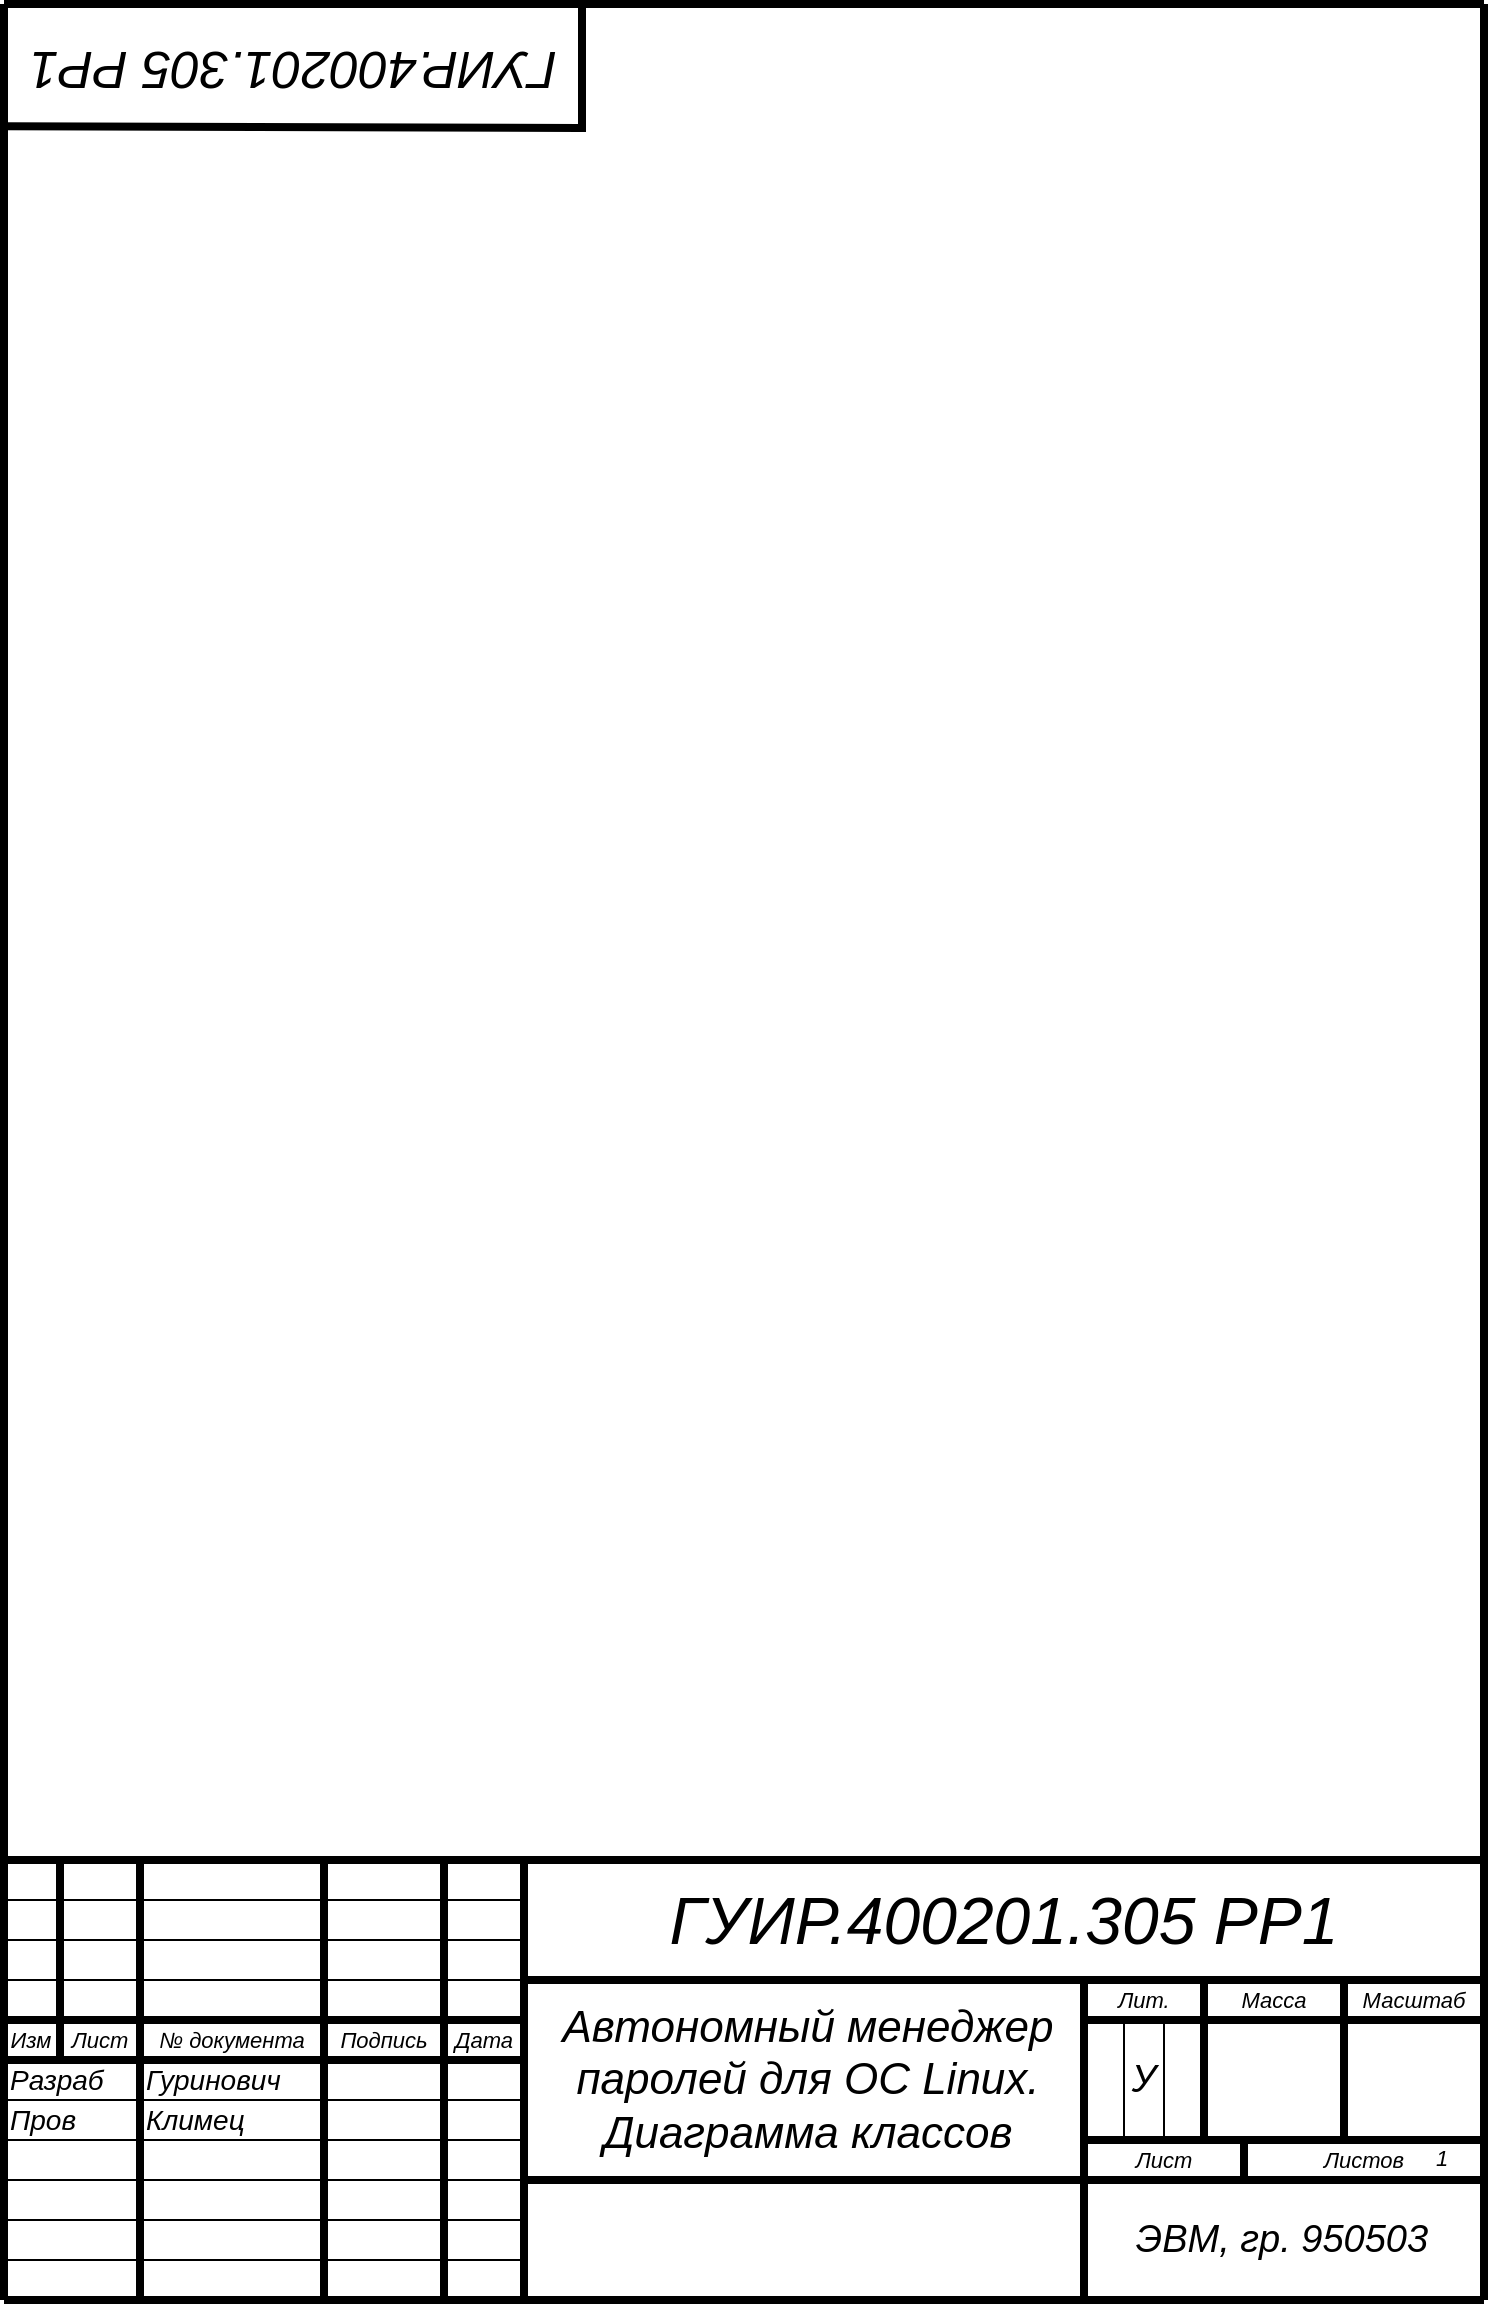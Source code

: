 <mxfile version="14.6.13" type="device"><diagram name="Страница-1" id="Страница-1"><mxGraphModel dx="2365" dy="1548" grid="1" gridSize="10" guides="1" tooltips="1" connect="1" arrows="1" fold="1" page="1" pageScale="1" pageWidth="827" pageHeight="1169" math="0" shadow="0"><root><mxCell id="0"/><mxCell id="1" parent="0"/><mxCell id="OV8xtc4_SxZHrRiX3Feu-145" value="" style="group" vertex="1" connectable="0" parent="1"><mxGeometry x="11" y="10" width="740" height="1148" as="geometry"/></mxCell><mxCell id="2" style="vsdxID=5;fillColor=#FFFFFF;gradientColor=none;shape=stencil(nY9LDoAgDERP0z3SI/i5BwkoRAUC+Lu9kGo0Lt3NtK/tFLCOWngFnMUU3Kg2I5MGbIBzY7UKJmUF2ALWvQtqCG6xkrwXhSxqdmvZsNNcxViZ4ewgT64jdDL2hf4E7wsXmsWThd549765c4l+xvYE);strokeColor=#000000;strokeWidth=4;spacingTop=-1;spacingBottom=-1;spacingLeft=-1;spacingRight=-1;labelBackgroundColor=#ffffff;rounded=0;html=1;whiteSpace=wrap;" parent="OV8xtc4_SxZHrRiX3Feu-145" vertex="1"><mxGeometry y="928" width="740" height="220" as="geometry"/></mxCell><mxCell id="131" style="vsdxID=30;edgeStyle=none;startArrow=none;endArrow=none;startSize=5;endSize=5;strokeWidth=4;strokeColor=#000000;spacingTop=-1;spacingBottom=-1;spacingLeft=-1;spacingRight=-1;verticalAlign=middle;html=1;labelBackgroundColor=#ffffff;rounded=0;" parent="OV8xtc4_SxZHrRiX3Feu-145" edge="1"><mxGeometry as="geometry"><Array as="points"/><mxPoint x="28" y="928" as="sourcePoint"/><mxPoint x="28" y="1028" as="targetPoint"/></mxGeometry></mxCell><mxCell id="130" style="vsdxID=29;edgeStyle=none;startArrow=none;endArrow=none;startSize=5;endSize=5;strokeColor=#000000;spacingTop=-1;spacingBottom=-1;spacingLeft=-1;spacingRight=-1;verticalAlign=middle;html=1;labelBackgroundColor=#ffffff;rounded=0;" parent="OV8xtc4_SxZHrRiX3Feu-145" edge="1"><mxGeometry as="geometry"><mxPoint as="offset"/><Array as="points"/><mxPoint y="1128" as="sourcePoint"/><mxPoint x="260" y="1128" as="targetPoint"/></mxGeometry></mxCell><mxCell id="129" style="vsdxID=28;edgeStyle=none;startArrow=none;endArrow=none;startSize=5;endSize=5;strokeColor=#000000;spacingTop=-1;spacingBottom=-1;spacingLeft=-1;spacingRight=-1;verticalAlign=middle;html=1;labelBackgroundColor=#ffffff;rounded=0;" parent="OV8xtc4_SxZHrRiX3Feu-145" edge="1"><mxGeometry as="geometry"><mxPoint as="offset"/><Array as="points"/><mxPoint y="1108" as="sourcePoint"/><mxPoint x="260" y="1108" as="targetPoint"/></mxGeometry></mxCell><mxCell id="128" style="vsdxID=27;edgeStyle=none;startArrow=none;endArrow=none;startSize=5;endSize=5;strokeColor=#000000;spacingTop=-1;spacingBottom=-1;spacingLeft=-1;spacingRight=-1;verticalAlign=middle;html=1;labelBackgroundColor=#ffffff;rounded=0;" parent="OV8xtc4_SxZHrRiX3Feu-145" edge="1"><mxGeometry as="geometry"><mxPoint as="offset"/><Array as="points"/><mxPoint y="1088" as="sourcePoint"/><mxPoint x="260" y="1088" as="targetPoint"/></mxGeometry></mxCell><mxCell id="127" style="vsdxID=26;edgeStyle=none;startArrow=none;endArrow=none;startSize=5;endSize=5;strokeColor=#000000;spacingTop=-1;spacingBottom=-1;spacingLeft=-1;spacingRight=-1;verticalAlign=middle;html=1;labelBackgroundColor=#ffffff;rounded=0;" parent="OV8xtc4_SxZHrRiX3Feu-145" edge="1"><mxGeometry as="geometry"><mxPoint as="offset"/><Array as="points"/><mxPoint y="1068" as="sourcePoint"/><mxPoint x="260" y="1068" as="targetPoint"/></mxGeometry></mxCell><mxCell id="126" style="vsdxID=25;edgeStyle=none;startArrow=none;endArrow=none;startSize=5;endSize=5;strokeColor=#000000;spacingTop=-1;spacingBottom=-1;spacingLeft=-1;spacingRight=-1;verticalAlign=middle;html=1;labelBackgroundColor=#ffffff;rounded=0;" parent="OV8xtc4_SxZHrRiX3Feu-145" edge="1"><mxGeometry as="geometry"><mxPoint as="offset"/><Array as="points"/><mxPoint y="1048" as="sourcePoint"/><mxPoint x="260" y="1048" as="targetPoint"/></mxGeometry></mxCell><mxCell id="125" style="vsdxID=24;edgeStyle=none;startArrow=none;endArrow=none;startSize=5;endSize=5;strokeWidth=4;strokeColor=#000000;spacingTop=-1;spacingBottom=-1;spacingLeft=-1;spacingRight=-1;verticalAlign=middle;html=1;labelBackgroundColor=#ffffff;rounded=0;" parent="OV8xtc4_SxZHrRiX3Feu-145" edge="1"><mxGeometry as="geometry"><mxPoint as="offset"/><Array as="points"/><mxPoint y="1028" as="sourcePoint"/><mxPoint x="260" y="1028" as="targetPoint"/></mxGeometry></mxCell><mxCell id="124" style="vsdxID=23;edgeStyle=none;startArrow=none;endArrow=none;startSize=5;endSize=5;strokeWidth=4;strokeColor=#000000;spacingTop=-1;spacingBottom=-1;spacingLeft=-1;spacingRight=-1;verticalAlign=middle;html=1;labelBackgroundColor=#ffffff;rounded=0;" parent="OV8xtc4_SxZHrRiX3Feu-145" edge="1"><mxGeometry as="geometry"><mxPoint as="offset"/><Array as="points"/><mxPoint y="1008" as="sourcePoint"/><mxPoint x="260" y="1008" as="targetPoint"/></mxGeometry></mxCell><mxCell id="123" style="vsdxID=22;edgeStyle=none;startArrow=none;endArrow=none;startSize=5;endSize=5;strokeColor=#000000;spacingTop=-1;spacingBottom=-1;spacingLeft=-1;spacingRight=-1;verticalAlign=middle;html=1;labelBackgroundColor=#ffffff;rounded=0;" parent="OV8xtc4_SxZHrRiX3Feu-145" edge="1"><mxGeometry as="geometry"><mxPoint as="offset"/><Array as="points"/><mxPoint y="988" as="sourcePoint"/><mxPoint x="260" y="988" as="targetPoint"/></mxGeometry></mxCell><mxCell id="122" style="vsdxID=21;edgeStyle=none;startArrow=none;endArrow=none;startSize=5;endSize=5;strokeColor=#000000;spacingTop=-1;spacingBottom=-1;spacingLeft=-1;spacingRight=-1;verticalAlign=middle;html=1;labelBackgroundColor=#ffffff;rounded=0;" parent="OV8xtc4_SxZHrRiX3Feu-145" edge="1"><mxGeometry as="geometry"><mxPoint as="offset"/><Array as="points"/><mxPoint y="968" as="sourcePoint"/><mxPoint x="260" y="968" as="targetPoint"/></mxGeometry></mxCell><mxCell id="121" style="vsdxID=20;edgeStyle=none;startArrow=none;endArrow=none;startSize=5;endSize=5;strokeColor=#000000;spacingTop=-1;spacingBottom=-1;spacingLeft=-1;spacingRight=-1;verticalAlign=middle;html=1;labelBackgroundColor=#ffffff;rounded=0;" parent="OV8xtc4_SxZHrRiX3Feu-145" edge="1"><mxGeometry as="geometry"><mxPoint as="offset"/><Array as="points"/><mxPoint y="948" as="sourcePoint"/><mxPoint x="260" y="948" as="targetPoint"/></mxGeometry></mxCell><mxCell id="120" style="vsdxID=19;edgeStyle=none;startArrow=none;endArrow=none;startSize=5;endSize=5;strokeWidth=4;strokeColor=#000000;spacingTop=-1;spacingBottom=-1;spacingLeft=-1;spacingRight=-1;verticalAlign=middle;html=1;labelBackgroundColor=#ffffff;rounded=0;" parent="OV8xtc4_SxZHrRiX3Feu-145" edge="1"><mxGeometry as="geometry"><Array as="points"/><mxPoint x="68" y="928" as="sourcePoint"/><mxPoint x="68" y="1148" as="targetPoint"/></mxGeometry></mxCell><mxCell id="119" style="vsdxID=18;edgeStyle=none;startArrow=none;endArrow=none;startSize=5;endSize=5;strokeWidth=4;strokeColor=#000000;spacingTop=-1;spacingBottom=-1;spacingLeft=-1;spacingRight=-1;verticalAlign=middle;html=1;labelBackgroundColor=#ffffff;rounded=0;" parent="OV8xtc4_SxZHrRiX3Feu-145" edge="1"><mxGeometry as="geometry"><Array as="points"/><mxPoint x="160" y="928" as="sourcePoint"/><mxPoint x="160" y="1148" as="targetPoint"/></mxGeometry></mxCell><mxCell id="118" style="vsdxID=17;edgeStyle=none;startArrow=none;endArrow=none;startSize=5;endSize=5;strokeWidth=4;strokeColor=#000000;spacingTop=-1;spacingBottom=-1;spacingLeft=-1;spacingRight=-1;verticalAlign=middle;html=1;labelBackgroundColor=#ffffff;rounded=0;" parent="OV8xtc4_SxZHrRiX3Feu-145" edge="1"><mxGeometry as="geometry"><Array as="points"/><mxPoint x="220" y="928" as="sourcePoint"/><mxPoint x="220" y="1148" as="targetPoint"/></mxGeometry></mxCell><mxCell id="117" style="vsdxID=16;edgeStyle=none;startArrow=none;endArrow=none;startSize=5;endSize=5;strokeWidth=4;strokeColor=#000000;spacingTop=-1;spacingBottom=-1;spacingLeft=-1;spacingRight=-1;verticalAlign=middle;html=1;labelBackgroundColor=#ffffff;rounded=0;" parent="OV8xtc4_SxZHrRiX3Feu-145" edge="1"><mxGeometry as="geometry"><Array as="points"/><mxPoint x="670" y="988" as="sourcePoint"/><mxPoint x="670" y="1068" as="targetPoint"/></mxGeometry></mxCell><mxCell id="116" style="vsdxID=15;edgeStyle=none;startArrow=none;endArrow=none;startSize=5;endSize=5;strokeWidth=4;strokeColor=#000000;spacingTop=-1;spacingBottom=-1;spacingLeft=-1;spacingRight=-1;verticalAlign=middle;html=1;labelBackgroundColor=#ffffff;rounded=0;" parent="OV8xtc4_SxZHrRiX3Feu-145" edge="1"><mxGeometry as="geometry"><Array as="points"/><mxPoint x="620" y="1068" as="sourcePoint"/><mxPoint x="620" y="1088" as="targetPoint"/></mxGeometry></mxCell><mxCell id="115" style="vsdxID=14;edgeStyle=none;startArrow=none;endArrow=none;startSize=5;endSize=5;strokeColor=#000000;spacingTop=-1;spacingBottom=-1;spacingLeft=-1;spacingRight=-1;verticalAlign=middle;html=1;labelBackgroundColor=#ffffff;rounded=0;" parent="OV8xtc4_SxZHrRiX3Feu-145" edge="1"><mxGeometry as="geometry"><Array as="points"/><mxPoint x="580" y="1008" as="sourcePoint"/><mxPoint x="580" y="1068" as="targetPoint"/></mxGeometry></mxCell><mxCell id="114" style="vsdxID=13;edgeStyle=none;startArrow=none;endArrow=none;startSize=5;endSize=5;strokeColor=#000000;spacingTop=-1;spacingBottom=-1;spacingLeft=-1;spacingRight=-1;verticalAlign=middle;html=1;labelBackgroundColor=#ffffff;rounded=0;" parent="OV8xtc4_SxZHrRiX3Feu-145" edge="1"><mxGeometry as="geometry"><Array as="points"/><mxPoint x="560" y="1008" as="sourcePoint"/><mxPoint x="560" y="1068" as="targetPoint"/></mxGeometry></mxCell><mxCell id="113" style="vsdxID=12;edgeStyle=none;startArrow=none;endArrow=none;startSize=5;endSize=5;strokeWidth=4;strokeColor=#000000;spacingTop=-1;spacingBottom=-1;spacingLeft=-1;spacingRight=-1;verticalAlign=middle;html=1;labelBackgroundColor=#ffffff;rounded=0;" parent="OV8xtc4_SxZHrRiX3Feu-145" edge="1"><mxGeometry as="geometry"><Array as="points"/><mxPoint x="600" y="988" as="sourcePoint"/><mxPoint x="600" y="1068" as="targetPoint"/></mxGeometry></mxCell><mxCell id="112" style="vsdxID=11;edgeStyle=none;startArrow=none;endArrow=none;startSize=5;endSize=5;strokeWidth=4;strokeColor=#000000;spacingTop=-1;spacingBottom=-1;spacingLeft=-1;spacingRight=-1;verticalAlign=middle;html=1;labelBackgroundColor=#ffffff;rounded=0;" parent="OV8xtc4_SxZHrRiX3Feu-145" edge="1"><mxGeometry as="geometry"><mxPoint as="offset"/><Array as="points"/><mxPoint x="540" y="1068" as="sourcePoint"/><mxPoint x="740" y="1068" as="targetPoint"/></mxGeometry></mxCell><mxCell id="111" style="vsdxID=10;edgeStyle=none;startArrow=none;endArrow=none;startSize=5;endSize=5;strokeWidth=4;strokeColor=#000000;spacingTop=-1;spacingBottom=-1;spacingLeft=-1;spacingRight=-1;verticalAlign=middle;html=1;labelBackgroundColor=#ffffff;rounded=0;" parent="OV8xtc4_SxZHrRiX3Feu-145" edge="1"><mxGeometry as="geometry"><mxPoint as="offset"/><Array as="points"/><mxPoint x="540" y="1008" as="sourcePoint"/><mxPoint x="740" y="1008" as="targetPoint"/></mxGeometry></mxCell><mxCell id="110" style="vsdxID=9;edgeStyle=none;startArrow=none;endArrow=none;startSize=5;endSize=5;strokeWidth=4;strokeColor=#000000;spacingTop=-1;spacingBottom=-1;spacingLeft=-1;spacingRight=-1;verticalAlign=middle;html=1;labelBackgroundColor=#ffffff;rounded=0;" parent="OV8xtc4_SxZHrRiX3Feu-145" edge="1"><mxGeometry as="geometry"><Array as="points"/><mxPoint x="540" y="988" as="sourcePoint"/><mxPoint x="540" y="1148" as="targetPoint"/></mxGeometry></mxCell><mxCell id="109" style="vsdxID=8;edgeStyle=none;startArrow=none;endArrow=none;startSize=5;endSize=5;strokeWidth=4;strokeColor=#000000;spacingTop=-1;spacingBottom=-1;spacingLeft=-1;spacingRight=-1;verticalAlign=middle;html=1;labelBackgroundColor=#ffffff;rounded=0;" parent="OV8xtc4_SxZHrRiX3Feu-145" edge="1"><mxGeometry as="geometry"><Array as="points"/><mxPoint x="740" y="1088" as="sourcePoint"/><mxPoint x="260" y="1088" as="targetPoint"/></mxGeometry></mxCell><mxCell id="108" style="vsdxID=7;edgeStyle=none;startArrow=none;endArrow=none;startSize=5;endSize=5;strokeWidth=4;strokeColor=#000000;spacingTop=-1;spacingBottom=-1;spacingLeft=-1;spacingRight=-1;verticalAlign=middle;html=1;labelBackgroundColor=#ffffff;rounded=0;" parent="OV8xtc4_SxZHrRiX3Feu-145" edge="1"><mxGeometry as="geometry"><Array as="points"/><mxPoint x="260" y="928" as="sourcePoint"/><mxPoint x="260" y="1148" as="targetPoint"/></mxGeometry></mxCell><mxCell id="107" style="vsdxID=6;edgeStyle=none;startArrow=none;endArrow=none;startSize=5;endSize=5;strokeWidth=4;strokeColor=#000000;spacingTop=-1;spacingBottom=-1;spacingLeft=-1;spacingRight=-1;verticalAlign=middle;html=1;labelBackgroundColor=#ffffff;rounded=0;" parent="OV8xtc4_SxZHrRiX3Feu-145" edge="1"><mxGeometry as="geometry"><Array as="points"/><mxPoint x="740" y="988" as="sourcePoint"/><mxPoint x="260" y="988" as="targetPoint"/></mxGeometry></mxCell><mxCell id="3" value="&lt;font style=&quot;font-size:11px;font-family:Arial;color:#000000;direction:ltr;letter-spacing:0px;line-height:120%;opacity:1&quot;&gt;&lt;i&gt;Изм&lt;br/&gt;&lt;/i&gt;&lt;/font&gt;" style="verticalAlign=middle;align=center;vsdxID=31;fillColor=none;gradientColor=none;shape=stencil(nZBLDoAgDERP0z3SIyjew0SURgSD+Lu9kMZoXLhwN9O+tukAlrNpJg1SzDH4QW/URgNYgZTkjA4UkwJUgGXng+6DX1zLfmoymdXo17xh5zmRJ6Q42BWCfc2oJfdAr+Yv+AP9Cb7OJ3H/2JG1HNGz/84klThPVCc=);strokeColor=none;strokeWidth=4;spacingTop=-1;spacingBottom=-1;spacingLeft=-1;spacingRight=-1;labelBackgroundColor=none;rounded=0;html=1;whiteSpace=wrap;" parent="OV8xtc4_SxZHrRiX3Feu-145" vertex="1"><mxGeometry y="1010" width="27" height="16" as="geometry"/></mxCell><mxCell id="4" value="&lt;font style=&quot;font-size:11px;font-family:Arial;color:#000000;direction:ltr;letter-spacing:0px;line-height:120%;opacity:1&quot;&gt;&lt;i&gt;Лист&lt;br/&gt;&lt;/i&gt;&lt;/font&gt;" style="verticalAlign=middle;align=center;vsdxID=32;fillColor=none;gradientColor=none;shape=stencil(nZBLDoAgDERP0z3SIyjew0SURgSD+Lu9kMZoXLhwN9O+tukAlrNpJg1SzDH4QW/URgNYgZTkjA4UkwJUgGXng+6DX1zLfmoymdXo17xh5zmRJ6Q42BWCfc2oJfdAr+Yv+AP9Cb7OJ3H/2JG1HNGz/84klThPVCc=);strokeColor=none;strokeWidth=4;spacingTop=-1;spacingBottom=-1;spacingLeft=-1;spacingRight=-1;labelBackgroundColor=none;rounded=0;html=1;whiteSpace=wrap;" parent="OV8xtc4_SxZHrRiX3Feu-145" vertex="1"><mxGeometry x="30" y="1010" width="36" height="16" as="geometry"/></mxCell><mxCell id="5" value="&lt;font style=&quot;font-size:11px;font-family:Arial;color:#000000;direction:ltr;letter-spacing:0px;line-height:120%;opacity:1&quot;&gt;&lt;i&gt;№ документа&lt;br/&gt;&lt;/i&gt;&lt;/font&gt;" style="verticalAlign=middle;align=center;vsdxID=33;fillColor=none;gradientColor=none;shape=stencil(nZBLDoAgDERP0z3SIyjew0SURgSD+Lu9kMZoXLhwN9O+tukAlrNpJg1SzDH4QW/URgNYgZTkjA4UkwJUgGXng+6DX1zLfmoymdXo17xh5zmRJ6Q42BWCfc2oJfdAr+Yv+AP9Cb7OJ3H/2JG1HNGz/84klThPVCc=);strokeColor=none;strokeWidth=4;spacingTop=-1;spacingBottom=-1;spacingLeft=-1;spacingRight=-1;labelBackgroundColor=none;rounded=0;html=1;whiteSpace=wrap;" parent="OV8xtc4_SxZHrRiX3Feu-145" vertex="1"><mxGeometry x="70" y="1010" width="88" height="16" as="geometry"/></mxCell><mxCell id="6" value="&lt;font style=&quot;font-size:11px;font-family:Arial;color:#000000;direction:ltr;letter-spacing:0px;line-height:120%;opacity:1&quot;&gt;&lt;i&gt;Подпись&lt;br/&gt;&lt;/i&gt;&lt;/font&gt;" style="verticalAlign=middle;align=center;vsdxID=34;fillColor=none;gradientColor=none;shape=stencil(nZBLDoAgDERP0z3SIyjew0SURgSD+Lu9kMZoXLhwN9O+tukAlrNpJg1SzDH4QW/URgNYgZTkjA4UkwJUgGXng+6DX1zLfmoymdXo17xh5zmRJ6Q42BWCfc2oJfdAr+Yv+AP9Cb7OJ3H/2JG1HNGz/84klThPVCc=);strokeColor=none;strokeWidth=4;spacingTop=-1;spacingBottom=-1;spacingLeft=-1;spacingRight=-1;labelBackgroundColor=none;rounded=0;html=1;whiteSpace=wrap;" parent="OV8xtc4_SxZHrRiX3Feu-145" vertex="1"><mxGeometry x="162" y="1010" width="56" height="16" as="geometry"/></mxCell><mxCell id="7" value="&lt;font style=&quot;font-size:11px;font-family:Arial;color:#000000;direction:ltr;letter-spacing:0px;line-height:120%;opacity:1&quot;&gt;&lt;i&gt;Дата&lt;br/&gt;&lt;/i&gt;&lt;/font&gt;" style="verticalAlign=middle;align=center;vsdxID=35;fillColor=none;gradientColor=none;shape=stencil(nZBLDoAgDERP0z3SIyjew0SURgSD+Lu9kMZoXLhwN9O+tukAlrNpJg1SzDH4QW/URgNYgZTkjA4UkwJUgGXng+6DX1zLfmoymdXo17xh5zmRJ6Q42BWCfc2oJfdAr+Yv+AP9Cb7OJ3H/2JG1HNGz/84klThPVCc=);strokeColor=none;strokeWidth=4;spacingTop=-1;spacingBottom=-1;spacingLeft=-1;spacingRight=-1;labelBackgroundColor=none;rounded=0;html=1;whiteSpace=wrap;" parent="OV8xtc4_SxZHrRiX3Feu-145" vertex="1"><mxGeometry x="222" y="1010" width="36" height="16" as="geometry"/></mxCell><mxCell id="8" value="&lt;font style=&quot;font-size:11px;font-family:Arial;color:#000000;direction:ltr;letter-spacing:0px;line-height:120%;opacity:1&quot;&gt;&lt;i&gt;Лит.&lt;br/&gt;&lt;/i&gt;&lt;/font&gt;" style="verticalAlign=middle;align=center;vsdxID=36;fillColor=none;gradientColor=none;shape=stencil(nZBLDoAgDERP0z3SIyjew0SURgSD+Lu9kMZoXLhwN9O+tukAlrNpJg1SzDH4QW/URgNYgZTkjA4UkwJUgGXng+6DX1zLfmoymdXo17xh5zmRJ6Q42BWCfc2oJfdAr+Yv+AP9Cb7OJ3H/2JG1HNGz/84klThPVCc=);strokeColor=none;strokeWidth=4;spacingTop=-1;spacingBottom=-1;spacingLeft=-1;spacingRight=-1;labelBackgroundColor=none;rounded=0;html=1;whiteSpace=wrap;" parent="OV8xtc4_SxZHrRiX3Feu-145" vertex="1"><mxGeometry x="542" y="990" width="56" height="16" as="geometry"/></mxCell><mxCell id="9" value="&lt;font style=&quot;font-size:11px;font-family:Arial;color:#000000;direction:ltr;letter-spacing:0px;line-height:120%;opacity:1&quot;&gt;&lt;i&gt;Масса&lt;br/&gt;&lt;/i&gt;&lt;/font&gt;" style="verticalAlign=middle;align=center;vsdxID=37;fillColor=none;gradientColor=none;shape=stencil(nZBLDoAgDERP0z3SIyjew0SURgSD+Lu9kMZoXLhwN9O+tukAlrNpJg1SzDH4QW/URgNYgZTkjA4UkwJUgGXng+6DX1zLfmoymdXo17xh5zmRJ6Q42BWCfc2oJfdAr+Yv+AP9Cb7OJ3H/2JG1HNGz/84klThPVCc=);strokeColor=none;strokeWidth=4;spacingTop=-1;spacingBottom=-1;spacingLeft=-1;spacingRight=-1;labelBackgroundColor=none;rounded=0;html=1;whiteSpace=wrap;" parent="OV8xtc4_SxZHrRiX3Feu-145" vertex="1"><mxGeometry x="602" y="990" width="66" height="16" as="geometry"/></mxCell><mxCell id="10" value="&lt;font style=&quot;font-size:11px;font-family:Arial;color:#000000;direction:ltr;letter-spacing:0px;line-height:120%;opacity:1&quot;&gt;&lt;i&gt;Масштаб&lt;br/&gt;&lt;/i&gt;&lt;/font&gt;" style="verticalAlign=middle;align=center;vsdxID=38;fillColor=none;gradientColor=none;shape=stencil(nZBLDoAgDERP0z3SIyjew0SURgSD+Lu9kMZoXLhwN9O+tukAlrNpJg1SzDH4QW/URgNYgZTkjA4UkwJUgGXng+6DX1zLfmoymdXo17xh5zmRJ6Q42BWCfc2oJfdAr+Yv+AP9Cb7OJ3H/2JG1HNGz/84klThPVCc=);strokeColor=none;strokeWidth=4;spacingTop=-1;spacingBottom=-1;spacingLeft=-1;spacingRight=-1;labelBackgroundColor=none;rounded=0;html=1;whiteSpace=wrap;" parent="OV8xtc4_SxZHrRiX3Feu-145" vertex="1"><mxGeometry x="672" y="990" width="66" height="16" as="geometry"/></mxCell><mxCell id="11" value="&lt;font style=&quot;font-size:11px;font-family:Arial;color:#000000;direction:ltr;letter-spacing:0px;line-height:120%;opacity:1&quot;&gt;&lt;i&gt;Лист&lt;br/&gt;&lt;/i&gt;&lt;/font&gt;" style="verticalAlign=middle;align=center;vsdxID=39;fillColor=none;gradientColor=none;shape=stencil(nZBLDoAgDERP0z3SIyjew0SURgSD+Lu9kMZoXLhwN9O+tukAlrNpJg1SzDH4QW/URgNYgZTkjA4UkwJUgGXng+6DX1zLfmoymdXo17xh5zmRJ6Q42BWCfc2oJfdAr+Yv+AP9Cb7OJ3H/2JG1HNGz/84klThPVCc=);strokeColor=none;strokeWidth=4;spacingTop=-1;spacingBottom=-1;spacingLeft=-1;spacingRight=-1;labelBackgroundColor=none;rounded=0;html=1;whiteSpace=wrap;" parent="OV8xtc4_SxZHrRiX3Feu-145" vertex="1"><mxGeometry x="542" y="1070" width="76" height="16" as="geometry"/></mxCell><mxCell id="12" value="&lt;font style=&quot;font-size:11px;font-family:Arial;color:#000000;direction:ltr;letter-spacing:0px;line-height:120%;opacity:1&quot;&gt;&lt;i&gt;Листов&lt;br/&gt;&lt;/i&gt;&lt;/font&gt;" style="verticalAlign=middle;align=center;vsdxID=40;fillColor=none;gradientColor=none;shape=stencil(nZBLDoAgDERP0z3SIyjew0SURgSD+Lu9kMZoXLhwN9O+tukAlrNpJg1SzDH4QW/URgNYgZTkjA4UkwJUgGXng+6DX1zLfmoymdXo17xh5zmRJ6Q42BWCfc2oJfdAr+Yv+AP9Cb7OJ3H/2JG1HNGz/84klThPVCc=);strokeColor=none;strokeWidth=4;spacingTop=-1;spacingBottom=-1;spacingLeft=-1;spacingRight=-1;labelBackgroundColor=none;rounded=0;html=1;whiteSpace=wrap;" parent="OV8xtc4_SxZHrRiX3Feu-145" vertex="1"><mxGeometry x="622" y="1070" width="116" height="16" as="geometry"/></mxCell><mxCell id="13" value="&lt;p style=&quot;margin-left: 0 ; margin-right: 0 ; margin-top: 0px ; margin-bottom: 0px ; text-indent: 0 ; direction: rtl&quot;&gt;&lt;font style=&quot;font-size: 14px ; font-family: &amp;quot;arial&amp;quot; ; color: #000000 ; direction: ltr ; letter-spacing: 0px ; line-height: 120% ; opacity: 1&quot;&gt;&lt;i&gt;Разраб&lt;br&gt;&lt;/i&gt;&lt;/font&gt;&lt;/p&gt;" style="verticalAlign=middle;align=left;vsdxID=41;fillColor=none;gradientColor=none;shape=stencil(nZBLDoAgDERP0z3SIyjew0SURgSD+Lu9kMZoXLhwN9O+tukAlrNpJg1SzDH4QW/URgNYgZTkjA4UkwJUgGXng+6DX1zLfmoymdXo17xh5zmRJ6Q42BWCfc2oJfdAr+Yv+AP9Cb7OJ3H/2JG1HNGz/84klThPVCc=);strokeColor=none;strokeWidth=4;spacingTop=-1;spacingBottom=-1;spacingLeft=-1;spacingRight=-1;labelBackgroundColor=none;rounded=0;html=1;whiteSpace=wrap;" parent="OV8xtc4_SxZHrRiX3Feu-145" vertex="1"><mxGeometry x="2" y="1030" width="66" height="16" as="geometry"/></mxCell><mxCell id="14" value="&lt;p style=&quot;margin-left: 0 ; margin-right: 0 ; margin-top: 0px ; margin-bottom: 0px ; text-indent: 0 ; direction: rtl&quot;&gt;&lt;font style=&quot;font-size: 14px ; font-family: &amp;quot;arial&amp;quot; ; color: #000000 ; direction: ltr ; letter-spacing: 0px ; line-height: 120% ; opacity: 1&quot;&gt;&lt;i&gt;Пров&lt;br&gt;&lt;/i&gt;&lt;/font&gt;&lt;/p&gt;" style="verticalAlign=middle;align=left;vsdxID=42;fillColor=none;gradientColor=none;shape=stencil(nZBLDoAgDERP0z3SIyjew0SURgSD+Lu9kMZoXLhwN9O+tukAlrNpJg1SzDH4QW/URgNYgZTkjA4UkwJUgGXng+6DX1zLfmoymdXo17xh5zmRJ6Q42BWCfc2oJfdAr+Yv+AP9Cb7OJ3H/2JG1HNGz/84klThPVCc=);strokeColor=none;strokeWidth=4;spacingTop=-1;spacingBottom=-1;spacingLeft=-1;spacingRight=-1;labelBackgroundColor=none;rounded=0;html=1;whiteSpace=wrap;" parent="OV8xtc4_SxZHrRiX3Feu-145" vertex="1"><mxGeometry x="2" y="1048" width="64" height="20" as="geometry"/></mxCell><mxCell id="15" value="&lt;p style=&quot;margin-left: 0 ; margin-right: 0 ; margin-top: 0px ; margin-bottom: 0px ; text-indent: 0 ; direction: rtl&quot;&gt;&lt;font style=&quot;font-size: 14px ; font-family: &amp;quot;arial&amp;quot; ; color: #000000 ; direction: ltr ; letter-spacing: 0px ; line-height: 120% ; opacity: 1&quot;&gt;&lt;i&gt;Гуринович&lt;/i&gt;&lt;/font&gt;&lt;/p&gt;" style="verticalAlign=middle;align=left;vsdxID=43;fillColor=none;gradientColor=none;shape=stencil(nZBLDoAgDERP0z3SIyjew0SURgSD+Lu9kMZoXLhwN9O+tukAlrNpJg1SzDH4QW/URgNYgZTkjA4UkwJUgGXng+6DX1zLfmoymdXo17xh5zmRJ6Q42BWCfc2oJfdAr+Yv+AP9Cb7OJ3H/2JG1HNGz/84klThPVCc=);strokeColor=none;spacingTop=-1;spacingBottom=-1;spacingLeft=-1;spacingRight=-1;labelBackgroundColor=none;rounded=0;html=1;whiteSpace=wrap;" parent="OV8xtc4_SxZHrRiX3Feu-145" vertex="1"><mxGeometry x="70" y="1028" width="88" height="20" as="geometry"/></mxCell><mxCell id="16" value="&lt;p style=&quot;margin-left: 0 ; margin-right: 0 ; margin-top: 0px ; margin-bottom: 0px ; text-indent: 0 ; direction: rtl&quot;&gt;&lt;font style=&quot;font-size: 14px ; font-family: &amp;#34;arial&amp;#34; ; color: #000000 ; direction: ltr ; letter-spacing: 0px ; line-height: 120% ; opacity: 1&quot;&gt;&lt;i&gt;Климец&lt;br&gt;&lt;/i&gt;&lt;/font&gt;&lt;/p&gt;" style="verticalAlign=middle;align=left;vsdxID=44;fillColor=none;gradientColor=none;shape=stencil(nZBLDoAgDERP0z3SIyjew0SURgSD+Lu9kMZoXLhwN9O+tukAlrNpJg1SzDH4QW/URgNYgZTkjA4UkwJUgGXng+6DX1zLfmoymdXo17xh5zmRJ6Q42BWCfc2oJfdAr+Yv+AP9Cb7OJ3H/2JG1HNGz/84klThPVCc=);strokeColor=none;spacingTop=-1;spacingBottom=-1;spacingLeft=-1;spacingRight=-1;labelBackgroundColor=none;rounded=0;html=1;whiteSpace=wrap;" parent="OV8xtc4_SxZHrRiX3Feu-145" vertex="1"><mxGeometry x="70" y="1048" width="88" height="20" as="geometry"/></mxCell><mxCell id="17" value="&lt;font style=&quot;font-size:19px;font-family:Arial;color:#000000;direction:ltr;letter-spacing:0px;line-height:120%;opacity:1&quot;&gt;&lt;i&gt;ЭВМ, гр. 950503&lt;br/&gt;&lt;/i&gt;&lt;/font&gt;" style="verticalAlign=middle;align=center;vsdxID=45;fillColor=none;gradientColor=none;shape=stencil(nZBLDoAgDERP0z3SIyjew0SURgSD+Lu9kMZoXLhwN9O+tukAlrNpJg1SzDH4QW/URgNYgZTkjA4UkwJUgGXng+6DX1zLfmoymdXo17xh5zmRJ6Q42BWCfc2oJfdAr+Yv+AP9Cb7OJ3H/2JG1HNGz/84klThPVCc=);strokeColor=none;spacingTop=-1;spacingBottom=-1;spacingLeft=-1;spacingRight=-1;labelBackgroundColor=none;rounded=0;html=1;whiteSpace=wrap;" parent="OV8xtc4_SxZHrRiX3Feu-145" vertex="1"><mxGeometry x="539" y="1088" width="200" height="60" as="geometry"/></mxCell><mxCell id="18" value="&lt;font style=&quot;font-size: 33px ; font-family: &amp;#34;arial&amp;#34; ; color: #000000 ; direction: ltr ; letter-spacing: 0px ; line-height: 120% ; opacity: 1&quot;&gt;&lt;i&gt;ГУИР.400201.305 РР1&lt;br&gt;&lt;/i&gt;&lt;/font&gt;" style="verticalAlign=middle;align=center;vsdxID=46;fillColor=none;gradientColor=none;shape=stencil(nZBLDoAgDERP0z3SIyjew0SURgSD+Lu9kMZoXLhwN9O+tukAlrNpJg1SzDH4QW/URgNYgZTkjA4UkwJUgGXng+6DX1zLfmoymdXo17xh5zmRJ6Q42BWCfc2oJfdAr+Yv+AP9Cb7OJ3H/2JG1HNGz/84klThPVCc=);strokeColor=none;spacingTop=-1;spacingBottom=-1;spacingLeft=-1;spacingRight=-1;labelBackgroundColor=none;rounded=0;html=1;whiteSpace=wrap;" parent="OV8xtc4_SxZHrRiX3Feu-145" vertex="1"><mxGeometry x="260" y="928" width="480" height="60" as="geometry"/></mxCell><mxCell id="19" value="&lt;font style=&quot;font-size: 22px&quot;&gt;&lt;i&gt;Автономный менеджер&lt;br&gt;паролей для ОС Linux.&lt;br&gt;&lt;/i&gt;&lt;i&gt;Диаграмма классов&lt;/i&gt;&lt;/font&gt;" style="verticalAlign=middle;align=center;vsdxID=47;fillColor=none;gradientColor=none;shape=stencil(nZBLDoAgDERP0z3SIyjew0SURgSD+Lu9kMZoXLhwN9O+tukAlrNpJg1SzDH4QW/URgNYgZTkjA4UkwJUgGXng+6DX1zLfmoymdXo17xh5zmRJ6Q42BWCfc2oJfdAr+Yv+AP9Cb7OJ3H/2JG1HNGz/84klThPVCc=);strokeColor=none;spacingTop=-1;spacingBottom=-1;spacingLeft=-1;spacingRight=-1;labelBackgroundColor=none;rounded=0;html=1;whiteSpace=wrap;" parent="OV8xtc4_SxZHrRiX3Feu-145" vertex="1"><mxGeometry x="262" y="988" width="280" height="100" as="geometry"/></mxCell><mxCell id="20" value="&lt;font style=&quot;font-size:19px;font-family:Arial;color:#000000;direction:ltr;letter-spacing:0px;line-height:120%;opacity:1&quot;&gt;&lt;i&gt;У&lt;br/&gt;&lt;/i&gt;&lt;/font&gt;" style="verticalAlign=middle;align=center;vsdxID=48;fillColor=none;gradientColor=none;shape=stencil(nZBLDoAgDERP0z3SIyjew0SURgSD+Lu9kMZoXLhwN9O+tukAlrNpJg1SzDH4QW/URgNYgZTkjA4UkwJUgGXng+6DX1zLfmoymdXo17xh5zmRJ6Q42BWCfc2oJfdAr+Yv+AP9Cb7OJ3H/2JG1HNGz/84klThPVCc=);strokeColor=none;spacingTop=-1;spacingBottom=-1;spacingLeft=-1;spacingRight=-1;labelBackgroundColor=none;rounded=0;html=1;whiteSpace=wrap;" parent="OV8xtc4_SxZHrRiX3Feu-145" vertex="1"><mxGeometry x="560" y="1008" width="20" height="60" as="geometry"/></mxCell><mxCell id="21" value="&lt;font style=&quot;font-size:11px;font-family:Arial;color:#000000;direction:ltr;letter-spacing:0px;line-height:120%;opacity:1&quot;&gt;&lt;i&gt;1&lt;br/&gt;&lt;/i&gt;&lt;/font&gt;" style="verticalAlign=middle;align=center;vsdxID=49;fillColor=none;gradientColor=none;shape=stencil(nZBLDoAgDERP0z3SIyjew0SURgSD+Lu9kMZoXLhwN9O+tukAlrNpJg1SzDH4QW/URgNYgZTkjA4UkwJUgGXng+6DX1zLfmoymdXo17xh5zmRJ6Q42BWCfc2oJfdAr+Yv+AP9Cb7OJ3H/2JG1HNGz/84klThPVCc=);strokeColor=none;spacingTop=-1;spacingBottom=-1;spacingLeft=-1;spacingRight=-1;labelBackgroundColor=none;rounded=0;html=1;whiteSpace=wrap;" parent="OV8xtc4_SxZHrRiX3Feu-145" vertex="1"><mxGeometry x="709" y="1069" width="20" height="16" as="geometry"/></mxCell><mxCell id="103" style="vsdxID=1;edgeStyle=none;startArrow=none;endArrow=none;startSize=5;endSize=5;strokeWidth=4;spacingTop=0;spacingBottom=0;spacingLeft=0;spacingRight=0;verticalAlign=middle;html=1;labelBackgroundColor=#ffffff;rounded=0;" parent="OV8xtc4_SxZHrRiX3Feu-145" edge="1"><mxGeometry as="geometry"><mxPoint as="offset"/><Array as="points"/><mxPoint y="1148" as="sourcePoint"/><mxPoint x="740" y="1148" as="targetPoint"/></mxGeometry></mxCell><mxCell id="104" style="vsdxID=2;edgeStyle=none;startArrow=none;endArrow=none;startSize=5;endSize=5;strokeWidth=4;spacingTop=0;spacingBottom=0;spacingLeft=0;spacingRight=0;verticalAlign=middle;html=1;labelBackgroundColor=#ffffff;rounded=0;" parent="OV8xtc4_SxZHrRiX3Feu-145" edge="1"><mxGeometry as="geometry"><Array as="points"/><mxPoint x="740" y="1148" as="sourcePoint"/><mxPoint x="740" as="targetPoint"/></mxGeometry></mxCell><mxCell id="106" style="vsdxID=4;edgeStyle=none;startArrow=none;endArrow=none;startSize=5;endSize=5;strokeWidth=4;spacingTop=0;spacingBottom=0;spacingLeft=0;spacingRight=0;verticalAlign=middle;html=1;labelBackgroundColor=#ffffff;rounded=0;" parent="OV8xtc4_SxZHrRiX3Feu-145" edge="1"><mxGeometry as="geometry"><Array as="points"/><mxPoint as="sourcePoint"/><mxPoint y="1148" as="targetPoint"/></mxGeometry></mxCell><mxCell id="lU_W_1wQU_q7ji-84TmJ-134" style="vsdxID=4;edgeStyle=none;startArrow=none;endArrow=none;startSize=5;endSize=5;strokeWidth=4;spacingTop=0;spacingBottom=0;spacingLeft=0;spacingRight=0;verticalAlign=middle;html=1;labelBackgroundColor=#ffffff;rounded=0;" parent="OV8xtc4_SxZHrRiX3Feu-145" edge="1"><mxGeometry as="geometry"><Array as="points"/><mxPoint as="sourcePoint"/><mxPoint x="740" as="targetPoint"/></mxGeometry></mxCell><mxCell id="OV8xtc4_SxZHrRiX3Feu-135" style="vsdxID=71;edgeStyle=none;startArrow=none;endArrow=none;startSize=5;endSize=5;strokeWidth=4;strokeColor=#000000;spacingTop=-1;spacingBottom=-1;spacingLeft=-1;spacingRight=-1;verticalAlign=middle;html=1;labelBackgroundColor=#ffffff;rounded=0;entryX=0;entryY=1.017;entryDx=0;entryDy=0;entryPerimeter=0;" edge="1" parent="OV8xtc4_SxZHrRiX3Feu-145" target="OV8xtc4_SxZHrRiX3Feu-137"><mxGeometry x="-2" y="1.02" as="geometry"><Array as="points"/><mxPoint x="289" y="64.02" as="sourcePoint"/><mxPoint x="684.0" y="281.02" as="targetPoint"/></mxGeometry></mxCell><mxCell id="OV8xtc4_SxZHrRiX3Feu-136" style="vsdxID=70;edgeStyle=none;startArrow=none;endArrow=none;startSize=5;endSize=5;strokeWidth=4;strokeColor=#000000;spacingTop=-1;spacingBottom=-1;spacingLeft=-1;spacingRight=-1;verticalAlign=middle;html=1;labelBackgroundColor=#ffffff;rounded=0;exitX=0.998;exitY=-0.002;exitDx=0;exitDy=0;exitPerimeter=0;" edge="1" parent="OV8xtc4_SxZHrRiX3Feu-145" source="OV8xtc4_SxZHrRiX3Feu-137"><mxGeometry x="-2" y="1.02" as="geometry"><Array as="points"/><mxPoint x="58" y="71.02" as="sourcePoint"/><mxPoint x="288.0" y="62.02" as="targetPoint"/></mxGeometry></mxCell><mxCell id="OV8xtc4_SxZHrRiX3Feu-137" value="&lt;p style=&quot;margin-left: 0 ; margin-right: 0 ; margin-top: 0px ; margin-bottom: 0px ; text-indent: 0 ; direction: ltr&quot;&gt;&lt;font style=&quot;font-family: &amp;#34;arial&amp;#34; ; color: rgb(0 , 0 , 0) ; direction: ltr ; letter-spacing: 0px ; line-height: 120% ; opacity: 1&quot;&gt;&lt;i&gt;&lt;font style=&quot;font-size: 26px&quot;&gt;ГУИР.400201.305 РР1&lt;/font&gt;&lt;/i&gt;&lt;i style=&quot;font-size: 25px&quot;&gt;&lt;br&gt;&lt;/i&gt;&lt;/font&gt;&lt;/p&gt;" style="verticalAlign=middle;align=center;vsdxID=69;rotation=-180;fillColor=none;gradientColor=none;shape=stencil(nZBLDoAgDERP0z3SIyjew0SURgSD+Lu9kMZoXLhwN9O+tukAlrNpJg1SzDH4QW/URgNYgZTkjA4UkwJUgGXng+6DX1zLfmoymdXo17xh5zmRJ6Q42BWCfc2oJfdAr+Yv+AP9Cb7OJ3H/2JG1HNGz/84klThPVCc=);strokeColor=none;spacingTop=-1;spacingBottom=-1;spacingLeft=-1;spacingRight=-1;labelBackgroundColor=none;rounded=0;html=1;whiteSpace=wrap;" vertex="1" parent="OV8xtc4_SxZHrRiX3Feu-145"><mxGeometry y="1.02" width="289" height="60" as="geometry"/></mxCell></root></mxGraphModel></diagram></mxfile>